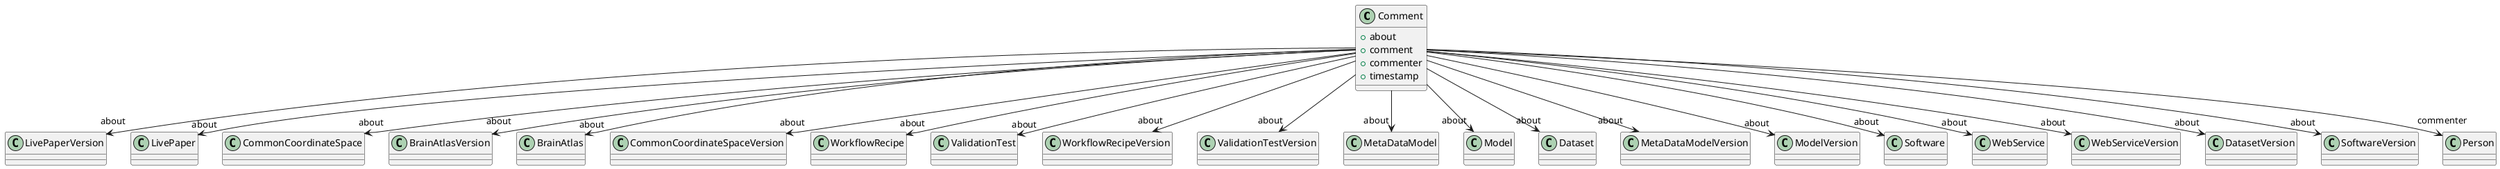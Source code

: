 @startuml
class Comment {
+about
+comment
+commenter
+timestamp

}
Comment -d-> "about" LivePaperVersion
Comment -d-> "about" LivePaper
Comment -d-> "about" CommonCoordinateSpace
Comment -d-> "about" BrainAtlasVersion
Comment -d-> "about" BrainAtlas
Comment -d-> "about" CommonCoordinateSpaceVersion
Comment -d-> "about" WorkflowRecipe
Comment -d-> "about" ValidationTest
Comment -d-> "about" WorkflowRecipeVersion
Comment -d-> "about" ValidationTestVersion
Comment -d-> "about" MetaDataModel
Comment -d-> "about" Model
Comment -d-> "about" Dataset
Comment -d-> "about" MetaDataModelVersion
Comment -d-> "about" ModelVersion
Comment -d-> "about" Software
Comment -d-> "about" WebService
Comment -d-> "about" WebServiceVersion
Comment -d-> "about" DatasetVersion
Comment -d-> "about" SoftwareVersion
Comment -d-> "commenter" Person

@enduml